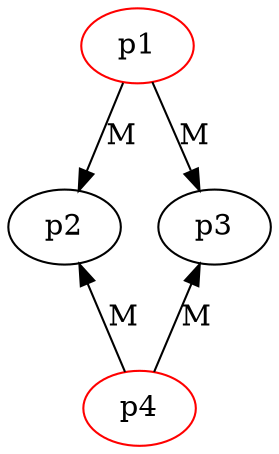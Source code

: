 graph G {
/*
    3. part of the example
    red processes send markers on all channels
*/
    p1 [color="red"];
    p4 [color="red"];
    p1 -- p2 [dir=forward, label="M"]
    p1 -- p3 [dir=forward, label="M"]
    p2 -- p4 [dir=back, label="M"]
    p3 -- p4 [dir=back, label="M"]
}
